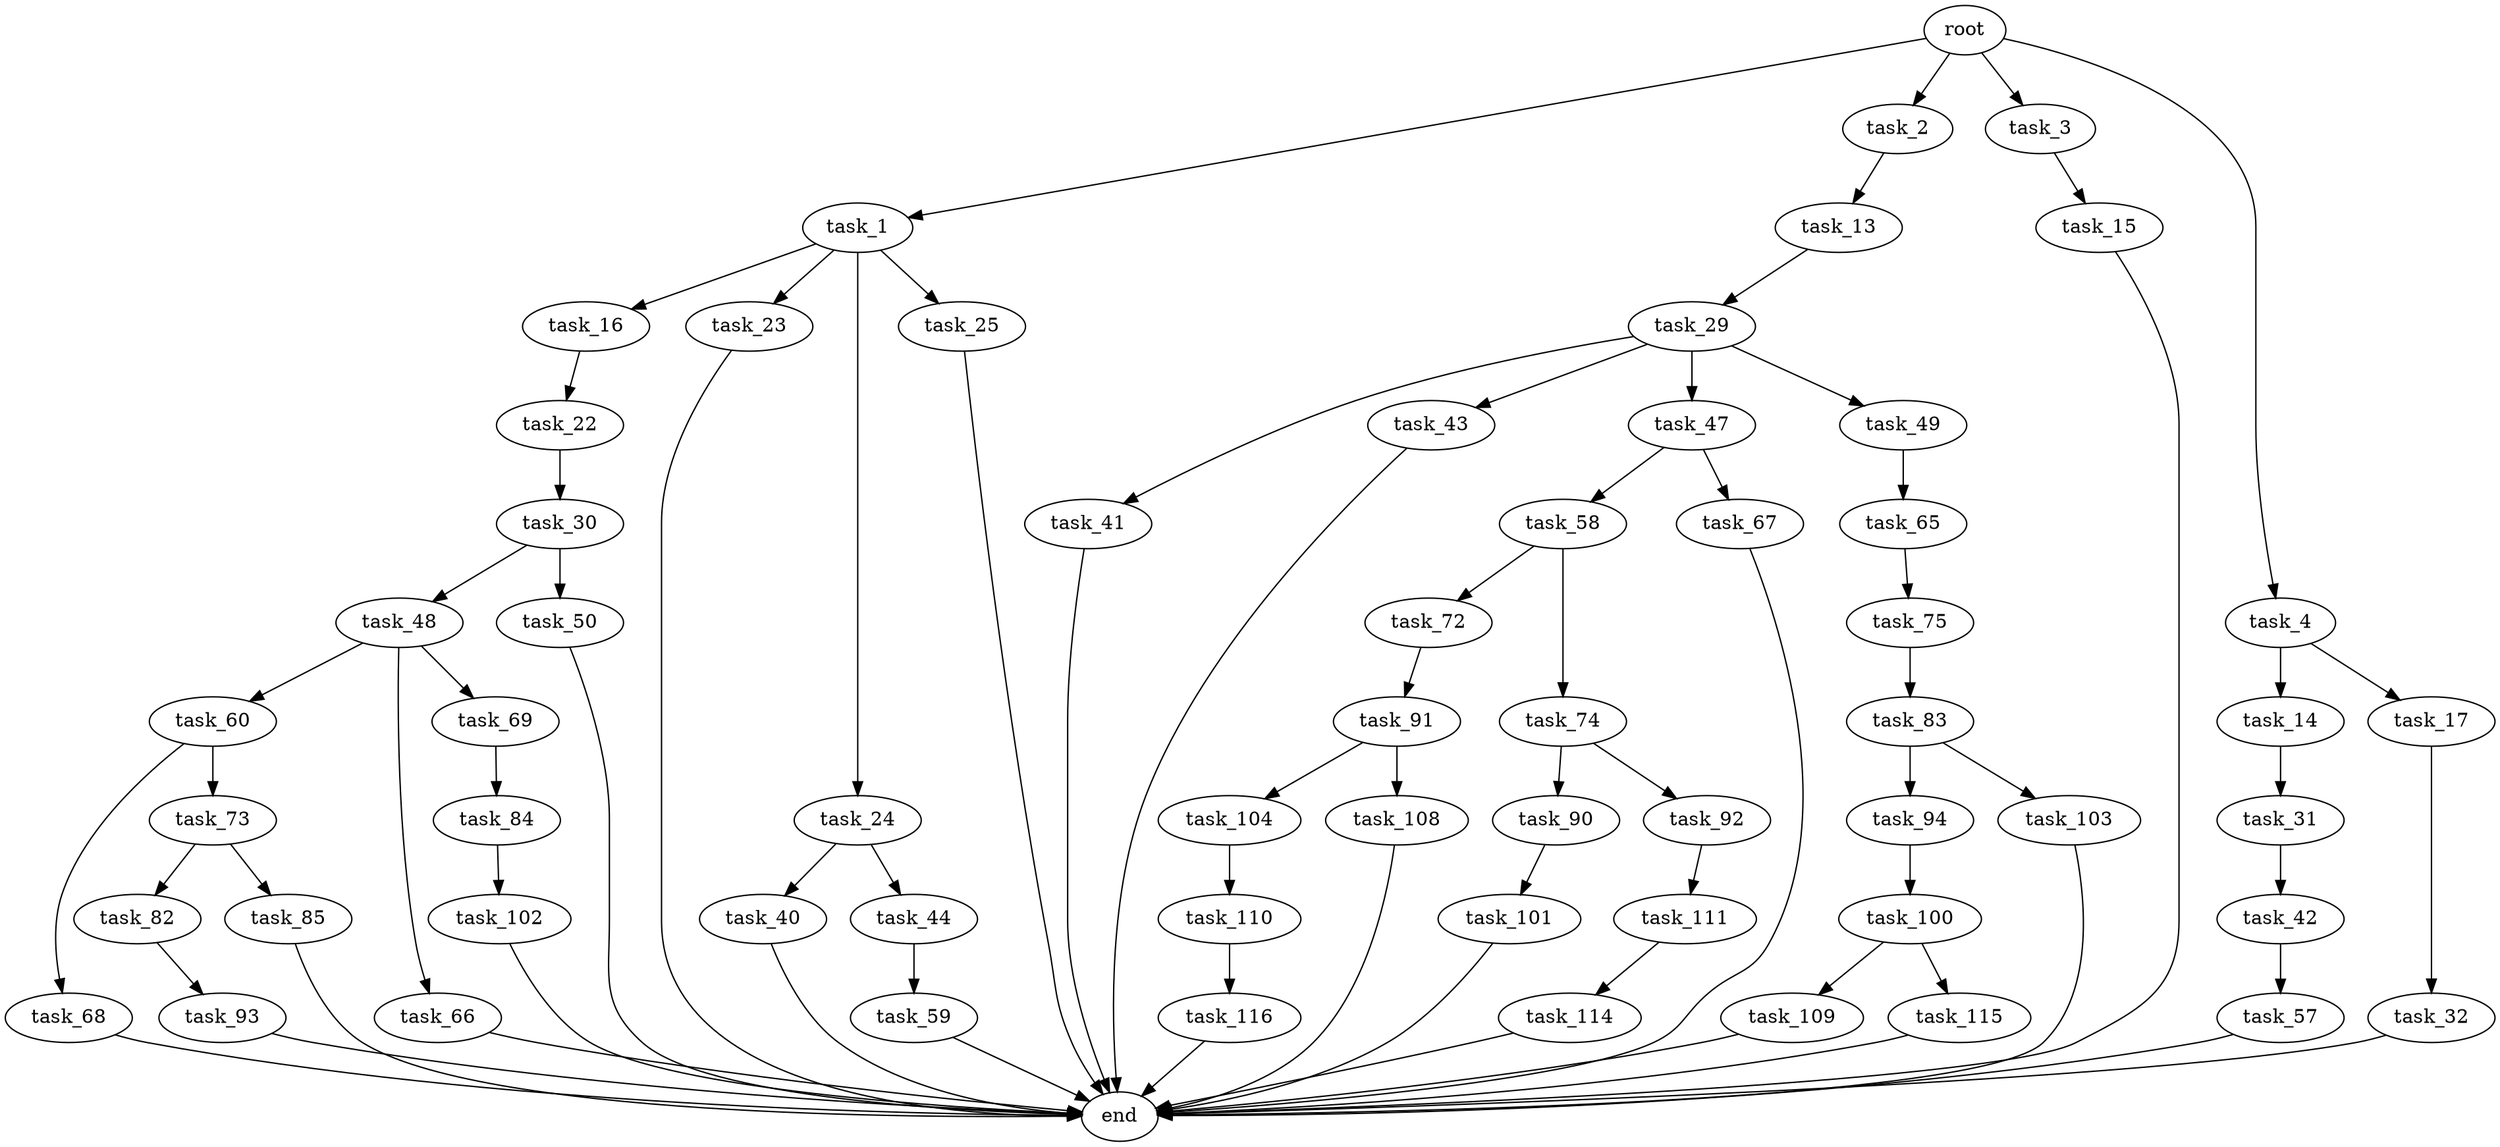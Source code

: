 digraph G {
  root [size="0.000000"];
  task_1 [size="1970722892.000000"];
  task_2 [size="134217728000.000000"];
  task_3 [size="492681587921.000000"];
  task_4 [size="134217728000.000000"];
  task_16 [size="1849668350.000000"];
  task_23 [size="319725249615.000000"];
  task_24 [size="383080525189.000000"];
  task_25 [size="3762096915.000000"];
  task_13 [size="24426271270.000000"];
  task_15 [size="23896511902.000000"];
  task_14 [size="1073741824000.000000"];
  task_17 [size="8589934592.000000"];
  task_29 [size="249625979900.000000"];
  task_31 [size="282347565608.000000"];
  end [size="0.000000"];
  task_22 [size="27659354918.000000"];
  task_32 [size="762161367525.000000"];
  task_30 [size="4228418063.000000"];
  task_40 [size="475148365243.000000"];
  task_44 [size="5345338898.000000"];
  task_41 [size="1073741824000.000000"];
  task_43 [size="3493234015.000000"];
  task_47 [size="667462094.000000"];
  task_49 [size="28991029248.000000"];
  task_48 [size="10233178291.000000"];
  task_50 [size="717488761912.000000"];
  task_42 [size="18813170013.000000"];
  task_57 [size="28991029248.000000"];
  task_59 [size="1073741824000.000000"];
  task_58 [size="6703693300.000000"];
  task_67 [size="1073741824000.000000"];
  task_60 [size="1076428359715.000000"];
  task_66 [size="368293445632.000000"];
  task_69 [size="37442963562.000000"];
  task_65 [size="253927539051.000000"];
  task_72 [size="1053210460094.000000"];
  task_74 [size="2442355270.000000"];
  task_68 [size="12455331860.000000"];
  task_73 [size="28008310990.000000"];
  task_75 [size="11176248034.000000"];
  task_84 [size="3844274469.000000"];
  task_91 [size="3707976961.000000"];
  task_82 [size="782757789696.000000"];
  task_85 [size="1071168811.000000"];
  task_90 [size="31184063569.000000"];
  task_92 [size="36873292538.000000"];
  task_83 [size="13958929380.000000"];
  task_93 [size="10412055835.000000"];
  task_94 [size="8409952545.000000"];
  task_103 [size="393341706680.000000"];
  task_102 [size="231928233984.000000"];
  task_101 [size="1073741824000.000000"];
  task_104 [size="13412337144.000000"];
  task_108 [size="134217728000.000000"];
  task_111 [size="460647513160.000000"];
  task_100 [size="1084206537.000000"];
  task_109 [size="782757789696.000000"];
  task_115 [size="231928233984.000000"];
  task_110 [size="3699812610.000000"];
  task_116 [size="134217728000.000000"];
  task_114 [size="9534319210.000000"];

  root -> task_1 [size="1.000000"];
  root -> task_2 [size="1.000000"];
  root -> task_3 [size="1.000000"];
  root -> task_4 [size="1.000000"];
  task_1 -> task_16 [size="134217728.000000"];
  task_1 -> task_23 [size="134217728.000000"];
  task_1 -> task_24 [size="134217728.000000"];
  task_1 -> task_25 [size="134217728.000000"];
  task_2 -> task_13 [size="209715200.000000"];
  task_3 -> task_15 [size="411041792.000000"];
  task_4 -> task_14 [size="209715200.000000"];
  task_4 -> task_17 [size="209715200.000000"];
  task_16 -> task_22 [size="134217728.000000"];
  task_23 -> end [size="1.000000"];
  task_24 -> task_40 [size="838860800.000000"];
  task_24 -> task_44 [size="838860800.000000"];
  task_25 -> end [size="1.000000"];
  task_13 -> task_29 [size="75497472.000000"];
  task_15 -> end [size="1.000000"];
  task_14 -> task_31 [size="838860800.000000"];
  task_17 -> task_32 [size="33554432.000000"];
  task_29 -> task_41 [size="301989888.000000"];
  task_29 -> task_43 [size="301989888.000000"];
  task_29 -> task_47 [size="301989888.000000"];
  task_29 -> task_49 [size="301989888.000000"];
  task_31 -> task_42 [size="411041792.000000"];
  task_22 -> task_30 [size="679477248.000000"];
  task_32 -> end [size="1.000000"];
  task_30 -> task_48 [size="301989888.000000"];
  task_30 -> task_50 [size="301989888.000000"];
  task_40 -> end [size="1.000000"];
  task_44 -> task_59 [size="134217728.000000"];
  task_41 -> end [size="1.000000"];
  task_43 -> end [size="1.000000"];
  task_47 -> task_58 [size="33554432.000000"];
  task_47 -> task_67 [size="33554432.000000"];
  task_49 -> task_65 [size="75497472.000000"];
  task_48 -> task_60 [size="411041792.000000"];
  task_48 -> task_66 [size="411041792.000000"];
  task_48 -> task_69 [size="411041792.000000"];
  task_50 -> end [size="1.000000"];
  task_42 -> task_57 [size="411041792.000000"];
  task_57 -> end [size="1.000000"];
  task_59 -> end [size="1.000000"];
  task_58 -> task_72 [size="301989888.000000"];
  task_58 -> task_74 [size="301989888.000000"];
  task_67 -> end [size="1.000000"];
  task_60 -> task_68 [size="838860800.000000"];
  task_60 -> task_73 [size="838860800.000000"];
  task_66 -> end [size="1.000000"];
  task_69 -> task_84 [size="838860800.000000"];
  task_65 -> task_75 [size="301989888.000000"];
  task_72 -> task_91 [size="679477248.000000"];
  task_74 -> task_90 [size="134217728.000000"];
  task_74 -> task_92 [size="134217728.000000"];
  task_68 -> end [size="1.000000"];
  task_73 -> task_82 [size="33554432.000000"];
  task_73 -> task_85 [size="33554432.000000"];
  task_75 -> task_83 [size="209715200.000000"];
  task_84 -> task_102 [size="75497472.000000"];
  task_91 -> task_104 [size="75497472.000000"];
  task_91 -> task_108 [size="75497472.000000"];
  task_82 -> task_93 [size="679477248.000000"];
  task_85 -> end [size="1.000000"];
  task_90 -> task_101 [size="679477248.000000"];
  task_92 -> task_111 [size="838860800.000000"];
  task_83 -> task_94 [size="536870912.000000"];
  task_83 -> task_103 [size="536870912.000000"];
  task_93 -> end [size="1.000000"];
  task_94 -> task_100 [size="134217728.000000"];
  task_103 -> end [size="1.000000"];
  task_102 -> end [size="1.000000"];
  task_101 -> end [size="1.000000"];
  task_104 -> task_110 [size="838860800.000000"];
  task_108 -> end [size="1.000000"];
  task_111 -> task_114 [size="411041792.000000"];
  task_100 -> task_109 [size="134217728.000000"];
  task_100 -> task_115 [size="134217728.000000"];
  task_109 -> end [size="1.000000"];
  task_115 -> end [size="1.000000"];
  task_110 -> task_116 [size="301989888.000000"];
  task_116 -> end [size="1.000000"];
  task_114 -> end [size="1.000000"];
}
